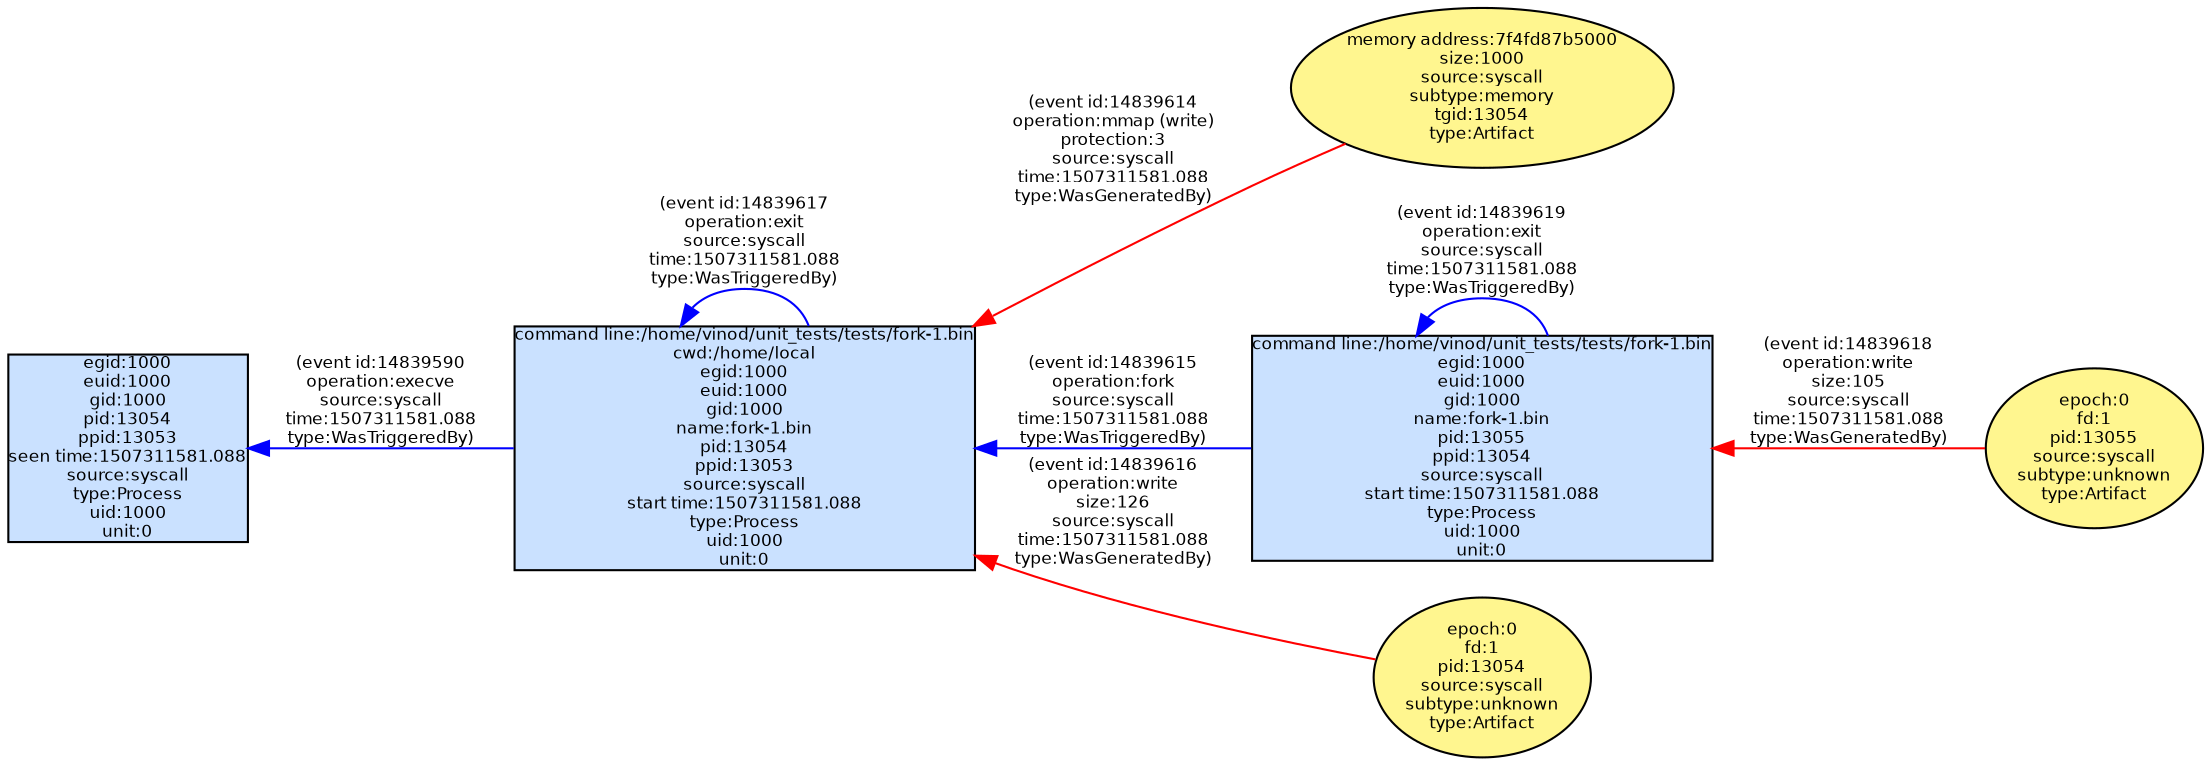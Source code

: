 digraph spade2dot {
graph [rankdir = "RL"];
node [fontname="Helvetica" fontsize="8" style="filled" margin="0.0,0.0"];
edge [fontname="Helvetica" fontsize="8"];
"7a83a80b8b9ce1e2e6f17b83cd149c59" [label="egid:1000\neuid:1000\ngid:1000\npid:13054\nppid:13053\nseen time:1507311581.088\nsource:syscall\ntype:Process\nuid:1000\nunit:0" shape="box" fillcolor="lightsteelblue1"];
"a9588ef78a44ac9b9773da2a83a4949a" [label="command line:/home/vinod/unit_tests/tests/fork-1.bin\ncwd:/home/local\negid:1000\neuid:1000\ngid:1000\nname:fork-1.bin\npid:13054\nppid:13053\nsource:syscall\nstart time:1507311581.088\ntype:Process\nuid:1000\nunit:0" shape="box" fillcolor="lightsteelblue1"];
"a9588ef78a44ac9b9773da2a83a4949a" -> "7a83a80b8b9ce1e2e6f17b83cd149c59" [label="(event id:14839590\noperation:execve\nsource:syscall\ntime:1507311581.088\ntype:WasTriggeredBy)" color="blue" style="solid"];
"2193776e42ba24287f61aa3240f46779" [label="memory address:7f4fd87b5000\nsize:1000\nsource:syscall\nsubtype:memory\ntgid:13054\ntype:Artifact" shape="ellipse" fillcolor="khaki1"];
"2193776e42ba24287f61aa3240f46779" -> "a9588ef78a44ac9b9773da2a83a4949a" [label="(event id:14839614\noperation:mmap (write)\nprotection:3\nsource:syscall\ntime:1507311581.088\ntype:WasGeneratedBy)" color="red" style="solid"];
"af06d52ccc00d177482a507f46841bbf" [label="command line:/home/vinod/unit_tests/tests/fork-1.bin\negid:1000\neuid:1000\ngid:1000\nname:fork-1.bin\npid:13055\nppid:13054\nsource:syscall\nstart time:1507311581.088\ntype:Process\nuid:1000\nunit:0" shape="box" fillcolor="lightsteelblue1"];
"af06d52ccc00d177482a507f46841bbf" -> "a9588ef78a44ac9b9773da2a83a4949a" [label="(event id:14839615\noperation:fork\nsource:syscall\ntime:1507311581.088\ntype:WasTriggeredBy)" color="blue" style="solid"];
"9d857cbe1b923c93b2f27b525148826d" [label="epoch:0\nfd:1\npid:13054\nsource:syscall\nsubtype:unknown\ntype:Artifact" shape="ellipse" fillcolor="khaki1"];
"9d857cbe1b923c93b2f27b525148826d" -> "a9588ef78a44ac9b9773da2a83a4949a" [label="(event id:14839616\noperation:write\nsize:126\nsource:syscall\ntime:1507311581.088\ntype:WasGeneratedBy)" color="red" style="solid"];
"a9588ef78a44ac9b9773da2a83a4949a" -> "a9588ef78a44ac9b9773da2a83a4949a" [label="(event id:14839617\noperation:exit\nsource:syscall\ntime:1507311581.088\ntype:WasTriggeredBy)" color="blue" style="solid"];
"2f40b50d278eea392602677a9e59df03" [label="epoch:0\nfd:1\npid:13055\nsource:syscall\nsubtype:unknown\ntype:Artifact" shape="ellipse" fillcolor="khaki1"];
"2f40b50d278eea392602677a9e59df03" -> "af06d52ccc00d177482a507f46841bbf" [label="(event id:14839618\noperation:write\nsize:105\nsource:syscall\ntime:1507311581.088\ntype:WasGeneratedBy)" color="red" style="solid"];
"af06d52ccc00d177482a507f46841bbf" -> "af06d52ccc00d177482a507f46841bbf" [label="(event id:14839619\noperation:exit\nsource:syscall\ntime:1507311581.088\ntype:WasTriggeredBy)" color="blue" style="solid"];
}
